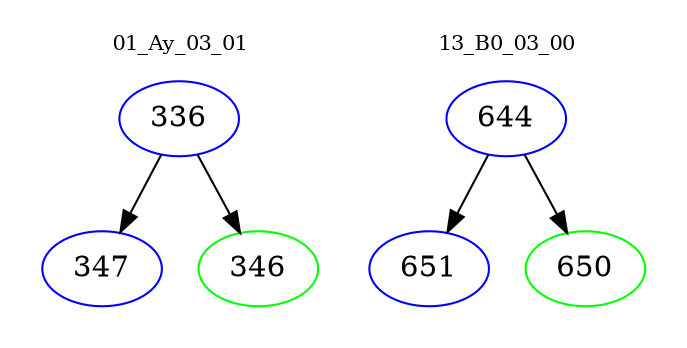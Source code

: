 digraph{
subgraph cluster_0 {
color = white
label = "01_Ay_03_01";
fontsize=10;
T0_336 [label="336", color="blue"]
T0_336 -> T0_347 [color="black"]
T0_347 [label="347", color="blue"]
T0_336 -> T0_346 [color="black"]
T0_346 [label="346", color="green"]
}
subgraph cluster_1 {
color = white
label = "13_B0_03_00";
fontsize=10;
T1_644 [label="644", color="blue"]
T1_644 -> T1_651 [color="black"]
T1_651 [label="651", color="blue"]
T1_644 -> T1_650 [color="black"]
T1_650 [label="650", color="green"]
}
}
